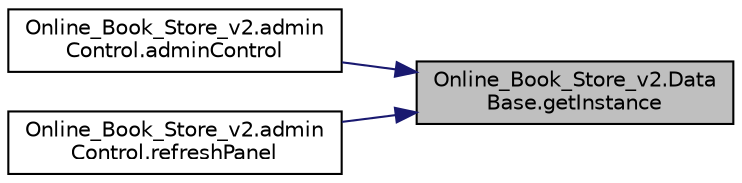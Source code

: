 digraph "Online_Book_Store_v2.DataBase.getInstance"
{
 // LATEX_PDF_SIZE
  edge [fontname="Helvetica",fontsize="10",labelfontname="Helvetica",labelfontsize="10"];
  node [fontname="Helvetica",fontsize="10",shape=record];
  rankdir="RL";
  Node1 [label="Online_Book_Store_v2.Data\lBase.getInstance",height=0.2,width=0.4,color="black", fillcolor="grey75", style="filled", fontcolor="black",tooltip="If object equals null, means no object, then creates an object and returns it."];
  Node1 -> Node2 [dir="back",color="midnightblue",fontsize="10",style="solid",fontname="Helvetica"];
  Node2 [label="Online_Book_Store_v2.admin\lControl.adminControl",height=0.2,width=0.4,color="black", fillcolor="white", style="filled",URL="$class_online___book___store__v2_1_1admin_control.html#ac3514ddd57847e17db6374956918ccff",tooltip="This codes runes when the form get loaded."];
  Node1 -> Node3 [dir="back",color="midnightblue",fontsize="10",style="solid",fontname="Helvetica"];
  Node3 [label="Online_Book_Store_v2.admin\lControl.refreshPanel",height=0.2,width=0.4,color="black", fillcolor="white", style="filled",URL="$class_online___book___store__v2_1_1admin_control.html#a24b4a0dd8b92ef3b7e7ae31fd79bce54",tooltip="Refreshing panels for new coming datas."];
}
